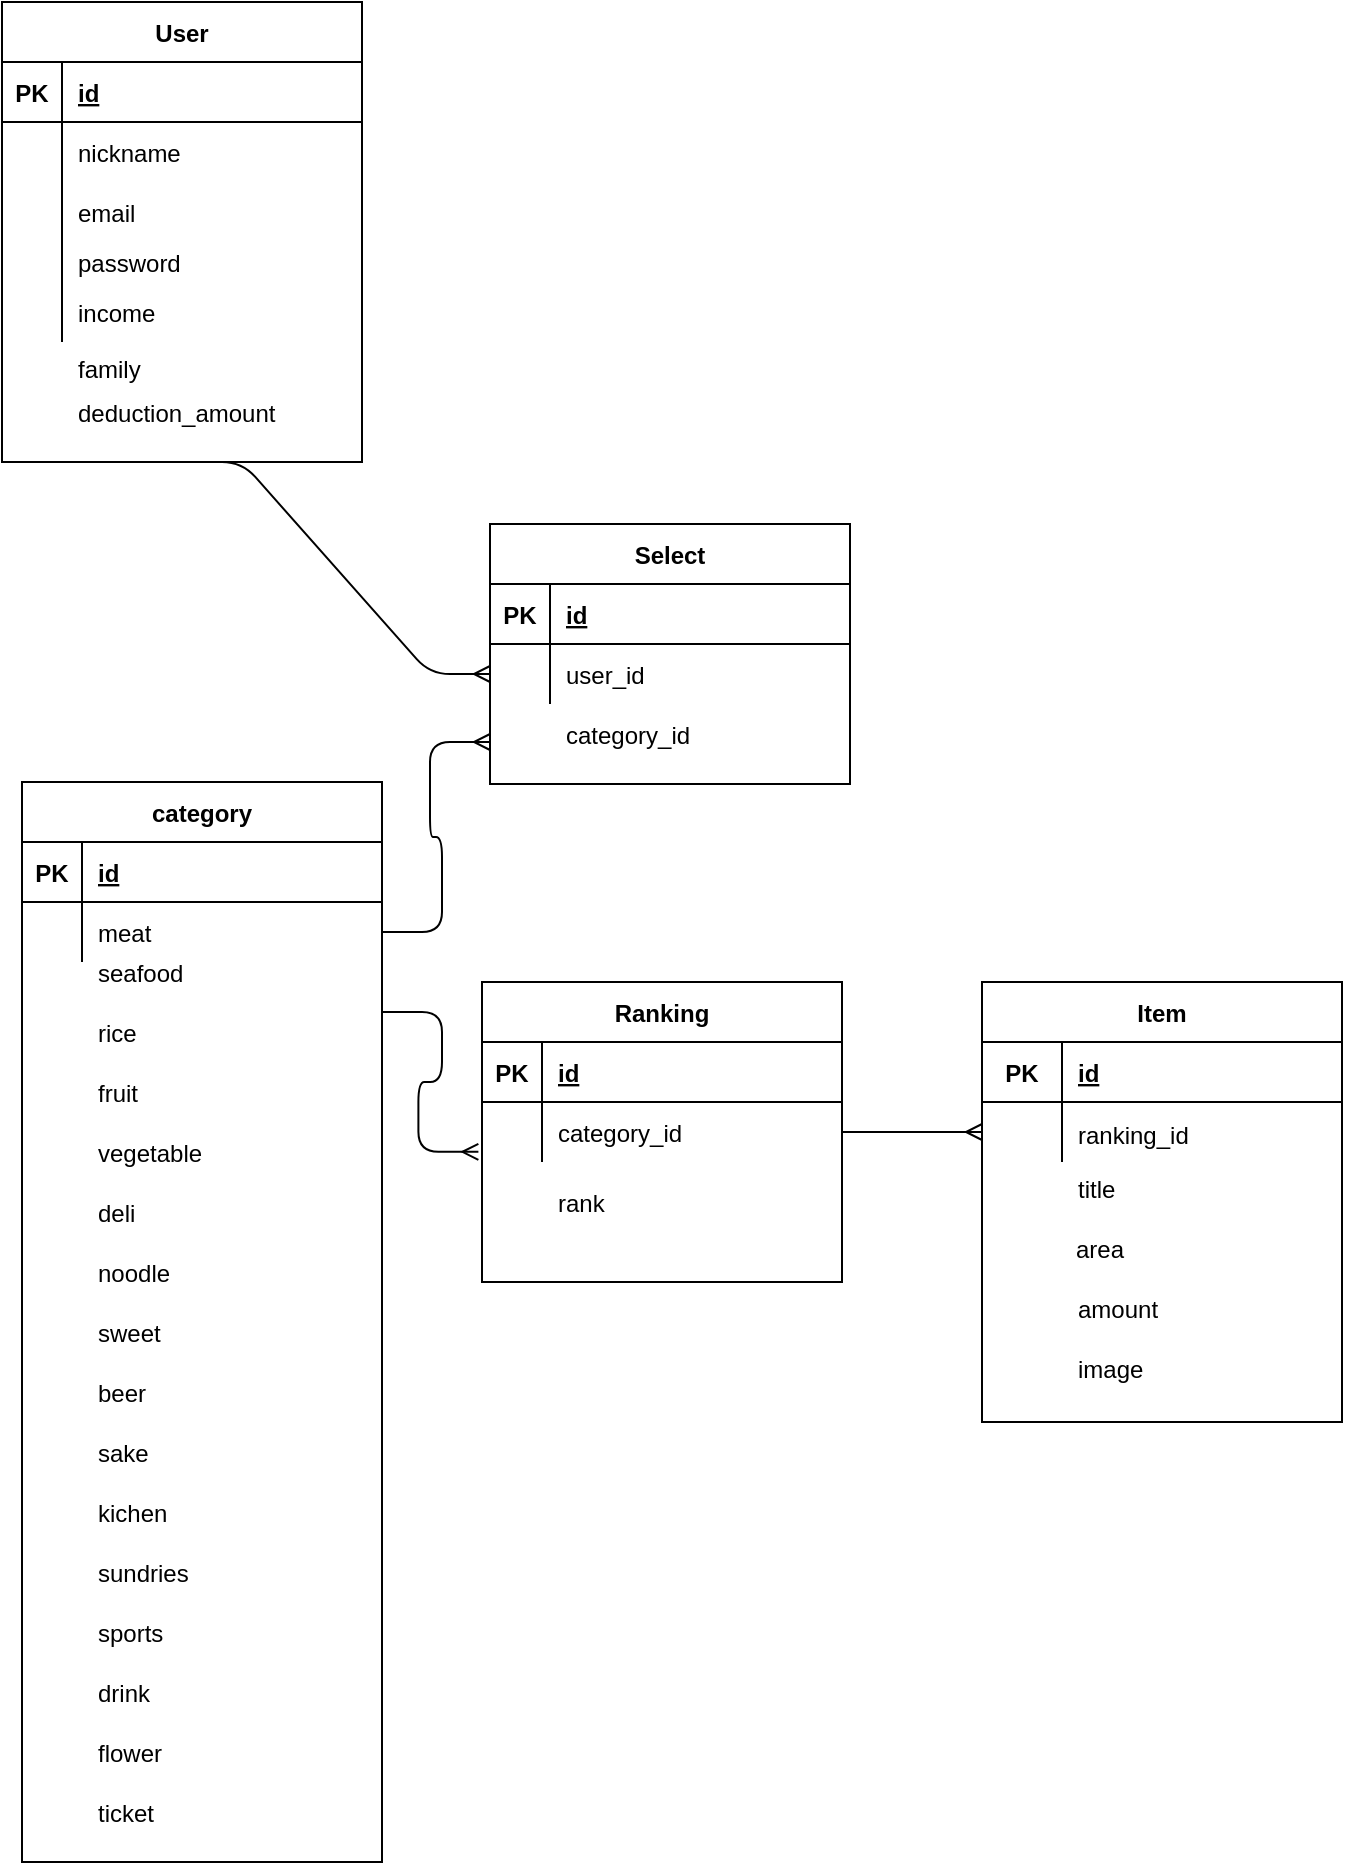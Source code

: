 <mxfile version="14.1.8" type="github">
  <diagram id="Sc9eVE7FiQSjsAITGZLR" name="ページ1">
    <mxGraphModel dx="925" dy="605" grid="1" gridSize="10" guides="1" tooltips="1" connect="1" arrows="1" fold="1" page="1" pageScale="1" pageWidth="827" pageHeight="1169" math="0" shadow="0">
      <root>
        <mxCell id="0" />
        <mxCell id="1" parent="0" />
        <mxCell id="hY_BONrY8RX8ZPucwuEK-28" value="Select" style="shape=table;startSize=30;container=1;collapsible=1;childLayout=tableLayout;fixedRows=1;rowLines=0;fontStyle=1;align=center;resizeLast=1;" vertex="1" parent="1">
          <mxGeometry x="264" y="281" width="180" height="130" as="geometry" />
        </mxCell>
        <mxCell id="hY_BONrY8RX8ZPucwuEK-29" value="" style="shape=partialRectangle;collapsible=0;dropTarget=0;pointerEvents=0;fillColor=none;top=0;left=0;bottom=1;right=0;points=[[0,0.5],[1,0.5]];portConstraint=eastwest;" vertex="1" parent="hY_BONrY8RX8ZPucwuEK-28">
          <mxGeometry y="30" width="180" height="30" as="geometry" />
        </mxCell>
        <mxCell id="hY_BONrY8RX8ZPucwuEK-30" value="PK" style="shape=partialRectangle;connectable=0;fillColor=none;top=0;left=0;bottom=0;right=0;fontStyle=1;overflow=hidden;" vertex="1" parent="hY_BONrY8RX8ZPucwuEK-29">
          <mxGeometry width="30" height="30" as="geometry" />
        </mxCell>
        <mxCell id="hY_BONrY8RX8ZPucwuEK-31" value="id" style="shape=partialRectangle;connectable=0;fillColor=none;top=0;left=0;bottom=0;right=0;align=left;spacingLeft=6;fontStyle=5;overflow=hidden;" vertex="1" parent="hY_BONrY8RX8ZPucwuEK-29">
          <mxGeometry x="30" width="150" height="30" as="geometry" />
        </mxCell>
        <mxCell id="hY_BONrY8RX8ZPucwuEK-32" value="" style="shape=partialRectangle;collapsible=0;dropTarget=0;pointerEvents=0;fillColor=none;top=0;left=0;bottom=0;right=0;points=[[0,0.5],[1,0.5]];portConstraint=eastwest;" vertex="1" parent="hY_BONrY8RX8ZPucwuEK-28">
          <mxGeometry y="60" width="180" height="30" as="geometry" />
        </mxCell>
        <mxCell id="hY_BONrY8RX8ZPucwuEK-33" value="" style="shape=partialRectangle;connectable=0;fillColor=none;top=0;left=0;bottom=0;right=0;editable=1;overflow=hidden;" vertex="1" parent="hY_BONrY8RX8ZPucwuEK-32">
          <mxGeometry width="30" height="30" as="geometry" />
        </mxCell>
        <mxCell id="hY_BONrY8RX8ZPucwuEK-34" value="" style="shape=partialRectangle;connectable=0;fillColor=none;top=0;left=0;bottom=0;right=0;align=left;spacingLeft=6;overflow=hidden;" vertex="1" parent="hY_BONrY8RX8ZPucwuEK-32">
          <mxGeometry x="30" width="150" height="30" as="geometry" />
        </mxCell>
        <mxCell id="hY_BONrY8RX8ZPucwuEK-35" value="user_id" style="shape=partialRectangle;connectable=0;fillColor=none;top=0;left=0;bottom=0;right=0;align=left;spacingLeft=6;overflow=hidden;" vertex="1" parent="1">
          <mxGeometry x="294" y="341" width="150" height="30" as="geometry" />
        </mxCell>
        <mxCell id="hY_BONrY8RX8ZPucwuEK-36" value="" style="group" vertex="1" connectable="0" parent="1">
          <mxGeometry x="30" y="410" width="180" height="540" as="geometry" />
        </mxCell>
        <mxCell id="9z4LvnD-65z1aTD6ECzE-81" value="category" style="shape=table;startSize=30;container=1;collapsible=1;childLayout=tableLayout;fixedRows=1;rowLines=0;fontStyle=1;align=center;resizeLast=1;" parent="hY_BONrY8RX8ZPucwuEK-36" vertex="1">
          <mxGeometry width="180" height="540" as="geometry" />
        </mxCell>
        <mxCell id="9z4LvnD-65z1aTD6ECzE-82" value="" style="shape=partialRectangle;collapsible=0;dropTarget=0;pointerEvents=0;fillColor=none;top=0;left=0;bottom=1;right=0;points=[[0,0.5],[1,0.5]];portConstraint=eastwest;" parent="9z4LvnD-65z1aTD6ECzE-81" vertex="1">
          <mxGeometry y="30" width="180" height="30" as="geometry" />
        </mxCell>
        <mxCell id="9z4LvnD-65z1aTD6ECzE-83" value="PK" style="shape=partialRectangle;connectable=0;fillColor=none;top=0;left=0;bottom=0;right=0;fontStyle=1;overflow=hidden;" parent="9z4LvnD-65z1aTD6ECzE-82" vertex="1">
          <mxGeometry width="30" height="30" as="geometry" />
        </mxCell>
        <mxCell id="9z4LvnD-65z1aTD6ECzE-84" value="id" style="shape=partialRectangle;connectable=0;fillColor=none;top=0;left=0;bottom=0;right=0;align=left;spacingLeft=6;fontStyle=5;overflow=hidden;" parent="9z4LvnD-65z1aTD6ECzE-82" vertex="1">
          <mxGeometry x="30" width="150" height="30" as="geometry" />
        </mxCell>
        <mxCell id="9z4LvnD-65z1aTD6ECzE-85" value="" style="shape=partialRectangle;collapsible=0;dropTarget=0;pointerEvents=0;fillColor=none;top=0;left=0;bottom=0;right=0;points=[[0,0.5],[1,0.5]];portConstraint=eastwest;" parent="9z4LvnD-65z1aTD6ECzE-81" vertex="1">
          <mxGeometry y="60" width="180" height="30" as="geometry" />
        </mxCell>
        <mxCell id="9z4LvnD-65z1aTD6ECzE-86" value="" style="shape=partialRectangle;connectable=0;fillColor=none;top=0;left=0;bottom=0;right=0;editable=1;overflow=hidden;" parent="9z4LvnD-65z1aTD6ECzE-85" vertex="1">
          <mxGeometry width="30" height="30" as="geometry" />
        </mxCell>
        <mxCell id="9z4LvnD-65z1aTD6ECzE-87" value="meat" style="shape=partialRectangle;connectable=0;fillColor=none;top=0;left=0;bottom=0;right=0;align=left;spacingLeft=6;overflow=hidden;" parent="9z4LvnD-65z1aTD6ECzE-85" vertex="1">
          <mxGeometry x="30" width="150" height="30" as="geometry" />
        </mxCell>
        <mxCell id="hY_BONrY8RX8ZPucwuEK-13" value="seafood" style="shape=partialRectangle;connectable=0;fillColor=none;top=0;left=0;bottom=0;right=0;align=left;spacingLeft=6;overflow=hidden;" vertex="1" parent="hY_BONrY8RX8ZPucwuEK-36">
          <mxGeometry x="30" y="80" width="150" height="30" as="geometry" />
        </mxCell>
        <mxCell id="hY_BONrY8RX8ZPucwuEK-14" value="rice" style="shape=partialRectangle;connectable=0;fillColor=none;top=0;left=0;bottom=0;right=0;align=left;spacingLeft=6;overflow=hidden;" vertex="1" parent="hY_BONrY8RX8ZPucwuEK-36">
          <mxGeometry x="30" y="110" width="150" height="30" as="geometry" />
        </mxCell>
        <mxCell id="hY_BONrY8RX8ZPucwuEK-15" value="fruit" style="shape=partialRectangle;connectable=0;fillColor=none;top=0;left=0;bottom=0;right=0;align=left;spacingLeft=6;overflow=hidden;" vertex="1" parent="hY_BONrY8RX8ZPucwuEK-36">
          <mxGeometry x="30" y="140" width="150" height="30" as="geometry" />
        </mxCell>
        <mxCell id="hY_BONrY8RX8ZPucwuEK-16" value="vegetable" style="shape=partialRectangle;connectable=0;fillColor=none;top=0;left=0;bottom=0;right=0;align=left;spacingLeft=6;overflow=hidden;" vertex="1" parent="hY_BONrY8RX8ZPucwuEK-36">
          <mxGeometry x="30" y="170" width="150" height="30" as="geometry" />
        </mxCell>
        <mxCell id="hY_BONrY8RX8ZPucwuEK-17" value="noodle" style="shape=partialRectangle;connectable=0;fillColor=none;top=0;left=0;bottom=0;right=0;align=left;spacingLeft=6;overflow=hidden;" vertex="1" parent="hY_BONrY8RX8ZPucwuEK-36">
          <mxGeometry x="30" y="230" width="150" height="30" as="geometry" />
        </mxCell>
        <mxCell id="hY_BONrY8RX8ZPucwuEK-18" value="sweet" style="shape=partialRectangle;connectable=0;fillColor=none;top=0;left=0;bottom=0;right=0;align=left;spacingLeft=6;overflow=hidden;" vertex="1" parent="hY_BONrY8RX8ZPucwuEK-36">
          <mxGeometry x="30" y="260" width="150" height="30" as="geometry" />
        </mxCell>
        <mxCell id="hY_BONrY8RX8ZPucwuEK-19" value="sake" style="shape=partialRectangle;connectable=0;fillColor=none;top=0;left=0;bottom=0;right=0;align=left;spacingLeft=6;overflow=hidden;" vertex="1" parent="hY_BONrY8RX8ZPucwuEK-36">
          <mxGeometry x="30" y="320" width="150" height="30" as="geometry" />
        </mxCell>
        <mxCell id="hY_BONrY8RX8ZPucwuEK-20" value="kichen" style="shape=partialRectangle;connectable=0;fillColor=none;top=0;left=0;bottom=0;right=0;align=left;spacingLeft=6;overflow=hidden;" vertex="1" parent="hY_BONrY8RX8ZPucwuEK-36">
          <mxGeometry x="30" y="350" width="150" height="30" as="geometry" />
        </mxCell>
        <mxCell id="hY_BONrY8RX8ZPucwuEK-21" value="sundries" style="shape=partialRectangle;connectable=0;fillColor=none;top=0;left=0;bottom=0;right=0;align=left;spacingLeft=6;overflow=hidden;" vertex="1" parent="hY_BONrY8RX8ZPucwuEK-36">
          <mxGeometry x="30" y="380" width="150" height="30" as="geometry" />
        </mxCell>
        <mxCell id="hY_BONrY8RX8ZPucwuEK-22" value="sports" style="shape=partialRectangle;connectable=0;fillColor=none;top=0;left=0;bottom=0;right=0;align=left;spacingLeft=6;overflow=hidden;" vertex="1" parent="hY_BONrY8RX8ZPucwuEK-36">
          <mxGeometry x="30" y="410" width="150" height="30" as="geometry" />
        </mxCell>
        <mxCell id="hY_BONrY8RX8ZPucwuEK-23" value="drink" style="shape=partialRectangle;connectable=0;fillColor=none;top=0;left=0;bottom=0;right=0;align=left;spacingLeft=6;overflow=hidden;" vertex="1" parent="hY_BONrY8RX8ZPucwuEK-36">
          <mxGeometry x="30" y="440" width="150" height="30" as="geometry" />
        </mxCell>
        <mxCell id="hY_BONrY8RX8ZPucwuEK-24" value="flower" style="shape=partialRectangle;connectable=0;fillColor=none;top=0;left=0;bottom=0;right=0;align=left;spacingLeft=6;overflow=hidden;" vertex="1" parent="hY_BONrY8RX8ZPucwuEK-36">
          <mxGeometry x="30" y="470" width="150" height="30" as="geometry" />
        </mxCell>
        <mxCell id="hY_BONrY8RX8ZPucwuEK-25" value="ticket" style="shape=partialRectangle;connectable=0;fillColor=none;top=0;left=0;bottom=0;right=0;align=left;spacingLeft=6;overflow=hidden;" vertex="1" parent="hY_BONrY8RX8ZPucwuEK-36">
          <mxGeometry x="30" y="500" width="150" height="30" as="geometry" />
        </mxCell>
        <mxCell id="hY_BONrY8RX8ZPucwuEK-26" value="beer" style="shape=partialRectangle;connectable=0;fillColor=none;top=0;left=0;bottom=0;right=0;align=left;spacingLeft=6;overflow=hidden;" vertex="1" parent="hY_BONrY8RX8ZPucwuEK-36">
          <mxGeometry x="30" y="290" width="150" height="30" as="geometry" />
        </mxCell>
        <mxCell id="hY_BONrY8RX8ZPucwuEK-27" value="deli" style="shape=partialRectangle;connectable=0;fillColor=none;top=0;left=0;bottom=0;right=0;align=left;spacingLeft=6;overflow=hidden;" vertex="1" parent="hY_BONrY8RX8ZPucwuEK-36">
          <mxGeometry x="30" y="200" width="150" height="30" as="geometry" />
        </mxCell>
        <mxCell id="hY_BONrY8RX8ZPucwuEK-37" value="" style="group" vertex="1" connectable="0" parent="1">
          <mxGeometry x="20" y="20" width="180" height="230" as="geometry" />
        </mxCell>
        <mxCell id="9z4LvnD-65z1aTD6ECzE-55" value="User" style="shape=table;startSize=30;container=1;collapsible=1;childLayout=tableLayout;fixedRows=1;rowLines=0;fontStyle=1;align=center;resizeLast=1;" parent="hY_BONrY8RX8ZPucwuEK-37" vertex="1">
          <mxGeometry width="180" height="230" as="geometry" />
        </mxCell>
        <mxCell id="9z4LvnD-65z1aTD6ECzE-56" value="" style="shape=partialRectangle;collapsible=0;dropTarget=0;pointerEvents=0;fillColor=none;top=0;left=0;bottom=1;right=0;points=[[0,0.5],[1,0.5]];portConstraint=eastwest;" parent="9z4LvnD-65z1aTD6ECzE-55" vertex="1">
          <mxGeometry y="30" width="180" height="30" as="geometry" />
        </mxCell>
        <mxCell id="9z4LvnD-65z1aTD6ECzE-57" value="PK" style="shape=partialRectangle;connectable=0;fillColor=none;top=0;left=0;bottom=0;right=0;fontStyle=1;overflow=hidden;" parent="9z4LvnD-65z1aTD6ECzE-56" vertex="1">
          <mxGeometry width="30" height="30" as="geometry" />
        </mxCell>
        <mxCell id="9z4LvnD-65z1aTD6ECzE-58" value="id" style="shape=partialRectangle;connectable=0;fillColor=none;top=0;left=0;bottom=0;right=0;align=left;spacingLeft=6;fontStyle=5;overflow=hidden;" parent="9z4LvnD-65z1aTD6ECzE-56" vertex="1">
          <mxGeometry x="30" width="150" height="30" as="geometry" />
        </mxCell>
        <mxCell id="9z4LvnD-65z1aTD6ECzE-59" value="" style="shape=partialRectangle;collapsible=0;dropTarget=0;pointerEvents=0;fillColor=none;top=0;left=0;bottom=0;right=0;points=[[0,0.5],[1,0.5]];portConstraint=eastwest;" parent="9z4LvnD-65z1aTD6ECzE-55" vertex="1">
          <mxGeometry y="60" width="180" height="30" as="geometry" />
        </mxCell>
        <mxCell id="9z4LvnD-65z1aTD6ECzE-60" value="" style="shape=partialRectangle;connectable=0;fillColor=none;top=0;left=0;bottom=0;right=0;editable=1;overflow=hidden;" parent="9z4LvnD-65z1aTD6ECzE-59" vertex="1">
          <mxGeometry width="30" height="30" as="geometry" />
        </mxCell>
        <mxCell id="9z4LvnD-65z1aTD6ECzE-61" value="nickname" style="shape=partialRectangle;connectable=0;fillColor=none;top=0;left=0;bottom=0;right=0;align=left;spacingLeft=6;overflow=hidden;" parent="9z4LvnD-65z1aTD6ECzE-59" vertex="1">
          <mxGeometry x="30" width="150" height="30" as="geometry" />
        </mxCell>
        <mxCell id="9z4LvnD-65z1aTD6ECzE-62" value="" style="shape=partialRectangle;collapsible=0;dropTarget=0;pointerEvents=0;fillColor=none;top=0;left=0;bottom=0;right=0;points=[[0,0.5],[1,0.5]];portConstraint=eastwest;" parent="9z4LvnD-65z1aTD6ECzE-55" vertex="1">
          <mxGeometry y="90" width="180" height="30" as="geometry" />
        </mxCell>
        <mxCell id="9z4LvnD-65z1aTD6ECzE-63" value="" style="shape=partialRectangle;connectable=0;fillColor=none;top=0;left=0;bottom=0;right=0;editable=1;overflow=hidden;" parent="9z4LvnD-65z1aTD6ECzE-62" vertex="1">
          <mxGeometry width="30" height="30" as="geometry" />
        </mxCell>
        <mxCell id="9z4LvnD-65z1aTD6ECzE-64" value="email" style="shape=partialRectangle;connectable=0;fillColor=none;top=0;left=0;bottom=0;right=0;align=left;spacingLeft=6;overflow=hidden;" parent="9z4LvnD-65z1aTD6ECzE-62" vertex="1">
          <mxGeometry x="30" width="150" height="30" as="geometry" />
        </mxCell>
        <mxCell id="9z4LvnD-65z1aTD6ECzE-65" value="" style="shape=partialRectangle;collapsible=0;dropTarget=0;pointerEvents=0;fillColor=none;top=0;left=0;bottom=0;right=0;points=[[0,0.5],[1,0.5]];portConstraint=eastwest;" parent="9z4LvnD-65z1aTD6ECzE-55" vertex="1">
          <mxGeometry y="120" width="180" height="20" as="geometry" />
        </mxCell>
        <mxCell id="9z4LvnD-65z1aTD6ECzE-66" value="" style="shape=partialRectangle;connectable=0;fillColor=none;top=0;left=0;bottom=0;right=0;editable=1;overflow=hidden;" parent="9z4LvnD-65z1aTD6ECzE-65" vertex="1">
          <mxGeometry width="30" height="20" as="geometry" />
        </mxCell>
        <mxCell id="9z4LvnD-65z1aTD6ECzE-67" value="password" style="shape=partialRectangle;connectable=0;fillColor=none;top=0;left=0;bottom=0;right=0;align=left;spacingLeft=6;overflow=hidden;" parent="9z4LvnD-65z1aTD6ECzE-65" vertex="1">
          <mxGeometry x="30" width="150" height="20" as="geometry" />
        </mxCell>
        <mxCell id="hY_BONrY8RX8ZPucwuEK-1" value="" style="shape=partialRectangle;collapsible=0;dropTarget=0;pointerEvents=0;fillColor=none;top=0;left=0;bottom=0;right=0;points=[[0,0.5],[1,0.5]];portConstraint=eastwest;" vertex="1" parent="9z4LvnD-65z1aTD6ECzE-55">
          <mxGeometry y="140" width="180" height="30" as="geometry" />
        </mxCell>
        <mxCell id="hY_BONrY8RX8ZPucwuEK-2" value="" style="shape=partialRectangle;connectable=0;fillColor=none;top=0;left=0;bottom=0;right=0;editable=1;overflow=hidden;" vertex="1" parent="hY_BONrY8RX8ZPucwuEK-1">
          <mxGeometry width="30" height="30" as="geometry" />
        </mxCell>
        <mxCell id="hY_BONrY8RX8ZPucwuEK-3" value="income" style="shape=partialRectangle;connectable=0;fillColor=none;top=0;left=0;bottom=0;right=0;align=left;spacingLeft=6;overflow=hidden;" vertex="1" parent="hY_BONrY8RX8ZPucwuEK-1">
          <mxGeometry x="30" width="150" height="30" as="geometry" />
        </mxCell>
        <mxCell id="hY_BONrY8RX8ZPucwuEK-4" value="" style="shape=partialRectangle;collapsible=0;dropTarget=0;pointerEvents=0;fillColor=none;top=0;left=0;bottom=0;right=0;points=[[0,0.5],[1,0.5]];portConstraint=eastwest;" vertex="1" parent="hY_BONrY8RX8ZPucwuEK-37">
          <mxGeometry y="173" width="180" height="20" as="geometry" />
        </mxCell>
        <mxCell id="hY_BONrY8RX8ZPucwuEK-5" value="" style="shape=partialRectangle;connectable=0;fillColor=none;top=0;left=0;bottom=0;right=0;editable=1;overflow=hidden;" vertex="1" parent="hY_BONrY8RX8ZPucwuEK-4">
          <mxGeometry width="30" height="20" as="geometry" />
        </mxCell>
        <mxCell id="hY_BONrY8RX8ZPucwuEK-6" value="family" style="shape=partialRectangle;connectable=0;fillColor=none;top=0;left=0;bottom=0;right=0;align=left;spacingLeft=6;overflow=hidden;" vertex="1" parent="hY_BONrY8RX8ZPucwuEK-4">
          <mxGeometry x="30" width="150" height="20" as="geometry" />
        </mxCell>
        <mxCell id="hY_BONrY8RX8ZPucwuEK-7" value="deduction_amount" style="shape=partialRectangle;connectable=0;fillColor=none;top=0;left=0;bottom=0;right=0;align=left;spacingLeft=6;overflow=hidden;" vertex="1" parent="hY_BONrY8RX8ZPucwuEK-37">
          <mxGeometry x="30" y="195" width="150" height="20" as="geometry" />
        </mxCell>
        <mxCell id="hY_BONrY8RX8ZPucwuEK-44" value="" style="group" vertex="1" connectable="0" parent="1">
          <mxGeometry x="280" y="500" width="410" height="450" as="geometry" />
        </mxCell>
        <mxCell id="9z4LvnD-65z1aTD6ECzE-94" value="Ranking" style="shape=table;startSize=30;container=1;collapsible=1;childLayout=tableLayout;fixedRows=1;rowLines=0;fontStyle=1;align=center;resizeLast=1;" parent="hY_BONrY8RX8ZPucwuEK-44" vertex="1">
          <mxGeometry x="-20" y="10" width="180" height="150" as="geometry" />
        </mxCell>
        <mxCell id="9z4LvnD-65z1aTD6ECzE-95" value="" style="shape=partialRectangle;collapsible=0;dropTarget=0;pointerEvents=0;fillColor=none;top=0;left=0;bottom=1;right=0;points=[[0,0.5],[1,0.5]];portConstraint=eastwest;" parent="9z4LvnD-65z1aTD6ECzE-94" vertex="1">
          <mxGeometry y="30" width="180" height="30" as="geometry" />
        </mxCell>
        <mxCell id="9z4LvnD-65z1aTD6ECzE-96" value="PK" style="shape=partialRectangle;connectable=0;fillColor=none;top=0;left=0;bottom=0;right=0;fontStyle=1;overflow=hidden;" parent="9z4LvnD-65z1aTD6ECzE-95" vertex="1">
          <mxGeometry width="30" height="30" as="geometry" />
        </mxCell>
        <mxCell id="9z4LvnD-65z1aTD6ECzE-97" value="id" style="shape=partialRectangle;connectable=0;fillColor=none;top=0;left=0;bottom=0;right=0;align=left;spacingLeft=6;fontStyle=5;overflow=hidden;" parent="9z4LvnD-65z1aTD6ECzE-95" vertex="1">
          <mxGeometry x="30" width="150" height="30" as="geometry" />
        </mxCell>
        <mxCell id="9z4LvnD-65z1aTD6ECzE-98" value="" style="shape=partialRectangle;collapsible=0;dropTarget=0;pointerEvents=0;fillColor=none;top=0;left=0;bottom=0;right=0;points=[[0,0.5],[1,0.5]];portConstraint=eastwest;" parent="9z4LvnD-65z1aTD6ECzE-94" vertex="1">
          <mxGeometry y="60" width="180" height="30" as="geometry" />
        </mxCell>
        <mxCell id="9z4LvnD-65z1aTD6ECzE-99" value="" style="shape=partialRectangle;connectable=0;fillColor=none;top=0;left=0;bottom=0;right=0;editable=1;overflow=hidden;" parent="9z4LvnD-65z1aTD6ECzE-98" vertex="1">
          <mxGeometry width="30" height="30" as="geometry" />
        </mxCell>
        <mxCell id="9z4LvnD-65z1aTD6ECzE-100" value="" style="shape=partialRectangle;connectable=0;fillColor=none;top=0;left=0;bottom=0;right=0;align=left;spacingLeft=6;overflow=hidden;" parent="9z4LvnD-65z1aTD6ECzE-98" vertex="1">
          <mxGeometry x="30" width="150" height="30" as="geometry" />
        </mxCell>
        <mxCell id="hY_BONrY8RX8ZPucwuEK-41" value="" style="shape=partialRectangle;collapsible=0;dropTarget=0;pointerEvents=0;fillColor=none;top=0;left=0;bottom=0;right=0;points=[[0,0.5],[1,0.5]];portConstraint=eastwest;" vertex="1" parent="hY_BONrY8RX8ZPucwuEK-44">
          <mxGeometry x="-10" y="70" width="180" height="30" as="geometry" />
        </mxCell>
        <mxCell id="hY_BONrY8RX8ZPucwuEK-42" value="" style="shape=partialRectangle;connectable=0;fillColor=none;top=0;left=0;bottom=0;right=0;editable=1;overflow=hidden;" vertex="1" parent="hY_BONrY8RX8ZPucwuEK-41">
          <mxGeometry width="20" height="30" as="geometry" />
        </mxCell>
        <mxCell id="hY_BONrY8RX8ZPucwuEK-43" value="category_id" style="shape=partialRectangle;connectable=0;fillColor=none;top=0;left=0;bottom=0;right=0;align=left;spacingLeft=6;overflow=hidden;" vertex="1" parent="hY_BONrY8RX8ZPucwuEK-41">
          <mxGeometry x="20" width="160" height="30" as="geometry" />
        </mxCell>
        <mxCell id="hY_BONrY8RX8ZPucwuEK-56" value="" style="shape=partialRectangle;collapsible=0;dropTarget=0;pointerEvents=0;fillColor=none;top=0;left=0;bottom=0;right=0;points=[[0,0.5],[1,0.5]];portConstraint=eastwest;" vertex="1" parent="hY_BONrY8RX8ZPucwuEK-44">
          <mxGeometry x="-10" y="110" width="180" height="320" as="geometry" />
        </mxCell>
        <mxCell id="hY_BONrY8RX8ZPucwuEK-57" value="" style="shape=partialRectangle;connectable=0;fillColor=none;top=0;left=0;bottom=0;right=0;editable=1;overflow=hidden;" vertex="1" parent="hY_BONrY8RX8ZPucwuEK-56">
          <mxGeometry width="20" height="30" as="geometry" />
        </mxCell>
        <mxCell id="hY_BONrY8RX8ZPucwuEK-58" value="rank" style="shape=partialRectangle;connectable=0;fillColor=none;top=0;left=0;bottom=0;right=0;align=left;spacingLeft=6;overflow=hidden;" vertex="1" parent="hY_BONrY8RX8ZPucwuEK-56">
          <mxGeometry x="20" width="160" height="20" as="geometry" />
        </mxCell>
        <mxCell id="hY_BONrY8RX8ZPucwuEK-77" value="" style="group" vertex="1" connectable="0" parent="hY_BONrY8RX8ZPucwuEK-44">
          <mxGeometry x="230" y="10" width="180" height="260" as="geometry" />
        </mxCell>
        <mxCell id="hY_BONrY8RX8ZPucwuEK-67" value="Item" style="shape=table;startSize=30;container=1;collapsible=1;childLayout=tableLayout;fixedRows=1;rowLines=0;fontStyle=1;align=center;resizeLast=1;" vertex="1" parent="hY_BONrY8RX8ZPucwuEK-77">
          <mxGeometry width="180" height="220" as="geometry" />
        </mxCell>
        <mxCell id="hY_BONrY8RX8ZPucwuEK-68" value="" style="shape=partialRectangle;collapsible=0;dropTarget=0;pointerEvents=0;fillColor=none;top=0;left=0;bottom=1;right=0;points=[[0,0.5],[1,0.5]];portConstraint=eastwest;" vertex="1" parent="hY_BONrY8RX8ZPucwuEK-67">
          <mxGeometry y="30" width="180" height="30" as="geometry" />
        </mxCell>
        <mxCell id="hY_BONrY8RX8ZPucwuEK-69" value="PK" style="shape=partialRectangle;connectable=0;fillColor=none;top=0;left=0;bottom=0;right=0;fontStyle=1;overflow=hidden;" vertex="1" parent="hY_BONrY8RX8ZPucwuEK-68">
          <mxGeometry width="40" height="30" as="geometry" />
        </mxCell>
        <mxCell id="hY_BONrY8RX8ZPucwuEK-70" value="id" style="shape=partialRectangle;connectable=0;fillColor=none;top=0;left=0;bottom=0;right=0;align=left;spacingLeft=6;fontStyle=5;overflow=hidden;" vertex="1" parent="hY_BONrY8RX8ZPucwuEK-68">
          <mxGeometry x="40" width="140" height="30" as="geometry" />
        </mxCell>
        <mxCell id="hY_BONrY8RX8ZPucwuEK-71" value="" style="shape=partialRectangle;collapsible=0;dropTarget=0;pointerEvents=0;fillColor=none;top=0;left=0;bottom=0;right=0;points=[[0,0.5],[1,0.5]];portConstraint=eastwest;" vertex="1" parent="hY_BONrY8RX8ZPucwuEK-67">
          <mxGeometry y="60" width="180" height="30" as="geometry" />
        </mxCell>
        <mxCell id="hY_BONrY8RX8ZPucwuEK-72" value="" style="shape=partialRectangle;connectable=0;fillColor=none;top=0;left=0;bottom=0;right=0;editable=1;overflow=hidden;" vertex="1" parent="hY_BONrY8RX8ZPucwuEK-71">
          <mxGeometry width="40" height="30" as="geometry" />
        </mxCell>
        <mxCell id="hY_BONrY8RX8ZPucwuEK-73" value="" style="shape=partialRectangle;connectable=0;fillColor=none;top=0;left=0;bottom=0;right=0;align=left;spacingLeft=6;overflow=hidden;" vertex="1" parent="hY_BONrY8RX8ZPucwuEK-71">
          <mxGeometry x="40" width="140" height="30" as="geometry" />
        </mxCell>
        <mxCell id="hY_BONrY8RX8ZPucwuEK-74" value="area" style="shape=partialRectangle;connectable=0;fillColor=none;top=0;left=0;bottom=0;right=0;align=left;spacingLeft=6;overflow=hidden;" vertex="1" parent="hY_BONrY8RX8ZPucwuEK-77">
          <mxGeometry x="39" y="118" width="140" height="30" as="geometry" />
        </mxCell>
        <mxCell id="hY_BONrY8RX8ZPucwuEK-75" value="amount" style="shape=partialRectangle;connectable=0;fillColor=none;top=0;left=0;bottom=0;right=0;align=left;spacingLeft=6;overflow=hidden;" vertex="1" parent="hY_BONrY8RX8ZPucwuEK-77">
          <mxGeometry x="40" y="148" width="140" height="30" as="geometry" />
        </mxCell>
        <mxCell id="hY_BONrY8RX8ZPucwuEK-76" value="image" style="shape=partialRectangle;connectable=0;fillColor=none;top=0;left=0;bottom=0;right=0;align=left;spacingLeft=6;overflow=hidden;" vertex="1" parent="hY_BONrY8RX8ZPucwuEK-77">
          <mxGeometry x="40" y="178" width="140" height="30" as="geometry" />
        </mxCell>
        <mxCell id="hY_BONrY8RX8ZPucwuEK-78" value="ranking_id" style="shape=partialRectangle;connectable=0;fillColor=none;top=0;left=0;bottom=0;right=0;align=left;spacingLeft=6;overflow=hidden;" vertex="1" parent="hY_BONrY8RX8ZPucwuEK-77">
          <mxGeometry x="40" y="61" width="140" height="30" as="geometry" />
        </mxCell>
        <mxCell id="hY_BONrY8RX8ZPucwuEK-79" value="title" style="shape=partialRectangle;connectable=0;fillColor=none;top=0;left=0;bottom=0;right=0;align=left;spacingLeft=6;overflow=hidden;" vertex="1" parent="hY_BONrY8RX8ZPucwuEK-77">
          <mxGeometry x="40" y="88" width="140" height="30" as="geometry" />
        </mxCell>
        <mxCell id="hY_BONrY8RX8ZPucwuEK-45" value="" style="edgeStyle=entityRelationEdgeStyle;fontSize=12;html=1;endArrow=ERmany;exitX=1;exitY=0.5;exitDx=0;exitDy=0;" edge="1" parent="1" source="9z4LvnD-65z1aTD6ECzE-85">
          <mxGeometry width="100" height="100" relative="1" as="geometry">
            <mxPoint x="220" y="400" as="sourcePoint" />
            <mxPoint x="264" y="390" as="targetPoint" />
          </mxGeometry>
        </mxCell>
        <mxCell id="hY_BONrY8RX8ZPucwuEK-46" value="category_id" style="shape=partialRectangle;connectable=0;fillColor=none;top=0;left=0;bottom=0;right=0;align=left;spacingLeft=6;overflow=hidden;" vertex="1" parent="1">
          <mxGeometry x="294" y="371" width="150" height="30" as="geometry" />
        </mxCell>
        <mxCell id="hY_BONrY8RX8ZPucwuEK-48" value="" style="edgeStyle=entityRelationEdgeStyle;fontSize=12;html=1;endArrow=ERmany;exitX=0.5;exitY=1;exitDx=0;exitDy=0;entryX=0;entryY=0.5;entryDx=0;entryDy=0;" edge="1" parent="1" source="9z4LvnD-65z1aTD6ECzE-55" target="hY_BONrY8RX8ZPucwuEK-32">
          <mxGeometry width="100" height="100" relative="1" as="geometry">
            <mxPoint x="230" y="130" as="sourcePoint" />
            <mxPoint x="284" y="35" as="targetPoint" />
          </mxGeometry>
        </mxCell>
        <mxCell id="hY_BONrY8RX8ZPucwuEK-59" value="" style="edgeStyle=entityRelationEdgeStyle;fontSize=12;html=1;endArrow=ERmany;exitX=1;exitY=0.5;exitDx=0;exitDy=0;entryX=-0.01;entryY=0.831;entryDx=0;entryDy=0;entryPerimeter=0;" edge="1" parent="1" target="9z4LvnD-65z1aTD6ECzE-98">
          <mxGeometry width="100" height="100" relative="1" as="geometry">
            <mxPoint x="210" y="525" as="sourcePoint" />
            <mxPoint x="260" y="640" as="targetPoint" />
          </mxGeometry>
        </mxCell>
        <mxCell id="hY_BONrY8RX8ZPucwuEK-62" value="" style="edgeStyle=entityRelationEdgeStyle;fontSize=12;html=1;endArrow=ERmany;entryX=0;entryY=0.5;entryDx=0;entryDy=0;" edge="1" parent="1" target="hY_BONrY8RX8ZPucwuEK-71">
          <mxGeometry width="100" height="100" relative="1" as="geometry">
            <mxPoint x="440" y="585" as="sourcePoint" />
            <mxPoint x="510" y="400" as="targetPoint" />
          </mxGeometry>
        </mxCell>
      </root>
    </mxGraphModel>
  </diagram>
</mxfile>
